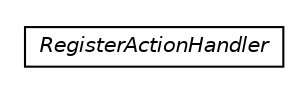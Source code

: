#!/usr/local/bin/dot
#
# Class diagram 
# Generated by UMLGraph version R5_6-24-gf6e263 (http://www.umlgraph.org/)
#

digraph G {
	edge [fontname="Helvetica",fontsize=10,labelfontname="Helvetica",labelfontsize=10];
	node [fontname="Helvetica",fontsize=10,shape=plaintext];
	nodesep=0.25;
	ranksep=0.5;
	rankdir=LR;
	// com.gwtplatform.dispatch.server.spring.annotation.RegisterActionHandler
	c21463 [label=<<table title="com.gwtplatform.dispatch.server.spring.annotation.RegisterActionHandler" border="0" cellborder="1" cellspacing="0" cellpadding="2" port="p" href="./RegisterActionHandler.html">
		<tr><td><table border="0" cellspacing="0" cellpadding="1">
<tr><td align="center" balign="center"><font face="Helvetica-Oblique"> RegisterActionHandler </font></td></tr>
		</table></td></tr>
		</table>>, URL="./RegisterActionHandler.html", fontname="Helvetica", fontcolor="black", fontsize=10.0];
}

